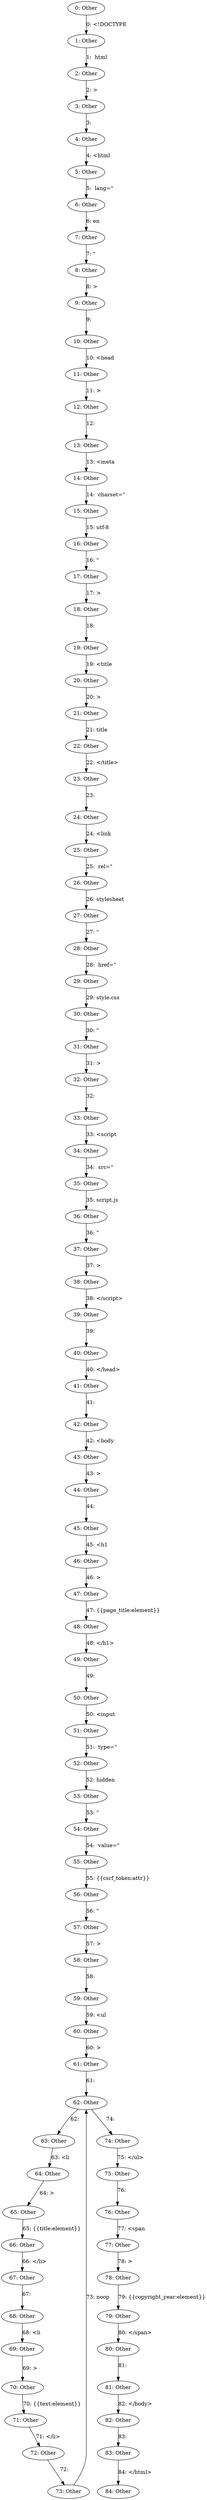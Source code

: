 digraph {
    0 [ label = "0: Other" ]
    1 [ label = "1: Other" ]
    2 [ label = "2: Other" ]
    3 [ label = "3: Other" ]
    4 [ label = "4: Other" ]
    5 [ label = "5: Other" ]
    6 [ label = "6: Other" ]
    7 [ label = "7: Other" ]
    8 [ label = "8: Other" ]
    9 [ label = "9: Other" ]
    10 [ label = "10: Other" ]
    11 [ label = "11: Other" ]
    12 [ label = "12: Other" ]
    13 [ label = "13: Other" ]
    14 [ label = "14: Other" ]
    15 [ label = "15: Other" ]
    16 [ label = "16: Other" ]
    17 [ label = "17: Other" ]
    18 [ label = "18: Other" ]
    19 [ label = "19: Other" ]
    20 [ label = "20: Other" ]
    21 [ label = "21: Other" ]
    22 [ label = "22: Other" ]
    23 [ label = "23: Other" ]
    24 [ label = "24: Other" ]
    25 [ label = "25: Other" ]
    26 [ label = "26: Other" ]
    27 [ label = "27: Other" ]
    28 [ label = "28: Other" ]
    29 [ label = "29: Other" ]
    30 [ label = "30: Other" ]
    31 [ label = "31: Other" ]
    32 [ label = "32: Other" ]
    33 [ label = "33: Other" ]
    34 [ label = "34: Other" ]
    35 [ label = "35: Other" ]
    36 [ label = "36: Other" ]
    37 [ label = "37: Other" ]
    38 [ label = "38: Other" ]
    39 [ label = "39: Other" ]
    40 [ label = "40: Other" ]
    41 [ label = "41: Other" ]
    42 [ label = "42: Other" ]
    43 [ label = "43: Other" ]
    44 [ label = "44: Other" ]
    45 [ label = "45: Other" ]
    46 [ label = "46: Other" ]
    47 [ label = "47: Other" ]
    48 [ label = "48: Other" ]
    49 [ label = "49: Other" ]
    50 [ label = "50: Other" ]
    51 [ label = "51: Other" ]
    52 [ label = "52: Other" ]
    53 [ label = "53: Other" ]
    54 [ label = "54: Other" ]
    55 [ label = "55: Other" ]
    56 [ label = "56: Other" ]
    57 [ label = "57: Other" ]
    58 [ label = "58: Other" ]
    59 [ label = "59: Other" ]
    60 [ label = "60: Other" ]
    61 [ label = "61: Other" ]
    62 [ label = "62: Other" ]
    63 [ label = "63: Other" ]
    64 [ label = "64: Other" ]
    65 [ label = "65: Other" ]
    66 [ label = "66: Other" ]
    67 [ label = "67: Other" ]
    68 [ label = "68: Other" ]
    69 [ label = "69: Other" ]
    70 [ label = "70: Other" ]
    71 [ label = "71: Other" ]
    72 [ label = "72: Other" ]
    73 [ label = "73: Other" ]
    74 [ label = "74: Other" ]
    75 [ label = "75: Other" ]
    76 [ label = "76: Other" ]
    77 [ label = "77: Other" ]
    78 [ label = "78: Other" ]
    79 [ label = "79: Other" ]
    80 [ label = "80: Other" ]
    81 [ label = "81: Other" ]
    82 [ label = "82: Other" ]
    83 [ label = "83: Other" ]
    84 [ label = "84: Other" ]
    0 -> 1 [ label = "0: <!DOCTYPE" ]
    1 -> 2 [ label = "1:  html" ]
    2 -> 3 [ label = "2: >" ]
    3 -> 4 [ label = "3: \l" ]
    4 -> 5 [ label = "4: <html" ]
    5 -> 6 [ label = "5:  lang=\"" ]
    6 -> 7 [ label = "6: en" ]
    7 -> 8 [ label = "7: \"" ]
    8 -> 9 [ label = "8: >" ]
    9 -> 10 [ label = "9: \l  " ]
    10 -> 11 [ label = "10: <head" ]
    11 -> 12 [ label = "11: >" ]
    12 -> 13 [ label = "12: \l    " ]
    13 -> 14 [ label = "13: <meta" ]
    14 -> 15 [ label = "14:  charset=\"" ]
    15 -> 16 [ label = "15: utf-8" ]
    16 -> 17 [ label = "16: \"" ]
    17 -> 18 [ label = "17: >" ]
    18 -> 19 [ label = "18: \l    " ]
    19 -> 20 [ label = "19: <title" ]
    20 -> 21 [ label = "20: >" ]
    21 -> 22 [ label = "21: title" ]
    22 -> 23 [ label = "22: </title>" ]
    23 -> 24 [ label = "23: \l    " ]
    24 -> 25 [ label = "24: <link" ]
    25 -> 26 [ label = "25:  rel=\"" ]
    26 -> 27 [ label = "26: stylesheet" ]
    27 -> 28 [ label = "27: \"" ]
    28 -> 29 [ label = "28:  href=\"" ]
    29 -> 30 [ label = "29: style.css" ]
    30 -> 31 [ label = "30: \"" ]
    31 -> 32 [ label = "31: >" ]
    32 -> 33 [ label = "32: \l    " ]
    33 -> 34 [ label = "33: <script" ]
    34 -> 35 [ label = "34:  src=\"" ]
    35 -> 36 [ label = "35: script.js" ]
    36 -> 37 [ label = "36: \"" ]
    37 -> 38 [ label = "37: >" ]
    38 -> 39 [ label = "38: </script>" ]
    39 -> 40 [ label = "39: \l  " ]
    40 -> 41 [ label = "40: </head>" ]
    41 -> 42 [ label = "41: \l  " ]
    42 -> 43 [ label = "42: <body" ]
    43 -> 44 [ label = "43: >" ]
    44 -> 45 [ label = "44: \l    " ]
    45 -> 46 [ label = "45: <h1" ]
    46 -> 47 [ label = "46: >" ]
    47 -> 48 [ label = "47: {{page_title:element}}" ]
    48 -> 49 [ label = "48: </h1>" ]
    49 -> 50 [ label = "49: \l    " ]
    50 -> 51 [ label = "50: <input" ]
    51 -> 52 [ label = "51:  type=\"" ]
    52 -> 53 [ label = "52: hidden" ]
    53 -> 54 [ label = "53: \"" ]
    54 -> 55 [ label = "54:  value=\"" ]
    55 -> 56 [ label = "55: {{csrf_token:attr}}" ]
    56 -> 57 [ label = "56: \"" ]
    57 -> 58 [ label = "57: >" ]
    58 -> 59 [ label = "58: \l    " ]
    59 -> 60 [ label = "59: <ul" ]
    60 -> 61 [ label = "60: >" ]
    61 -> 62 [ label = "61: \l    " ]
    62 -> 63 [ label = "62: \l      " ]
    63 -> 64 [ label = "63: <li" ]
    64 -> 65 [ label = "64: >" ]
    65 -> 66 [ label = "65: {{title:element}}" ]
    66 -> 67 [ label = "66: </li>" ]
    67 -> 68 [ label = "67: \l      " ]
    68 -> 69 [ label = "68: <li" ]
    69 -> 70 [ label = "69: >" ]
    70 -> 71 [ label = "70: {{text:element}}" ]
    71 -> 72 [ label = "71: </li>" ]
    72 -> 73 [ label = "72: \l    " ]
    73 -> 62 [ label = "73: noop" ]
    62 -> 74 [ label = "74: \l    " ]
    74 -> 75 [ label = "75: </ul>" ]
    75 -> 76 [ label = "76: \l    " ]
    76 -> 77 [ label = "77: <span" ]
    77 -> 78 [ label = "78: >" ]
    78 -> 79 [ label = "79: {{copyright_year:element}}" ]
    79 -> 80 [ label = "80: </span>" ]
    80 -> 81 [ label = "81: \l  " ]
    81 -> 82 [ label = "82: </body>" ]
    82 -> 83 [ label = "83: \l" ]
    83 -> 84 [ label = "84: </html>" ]
}
